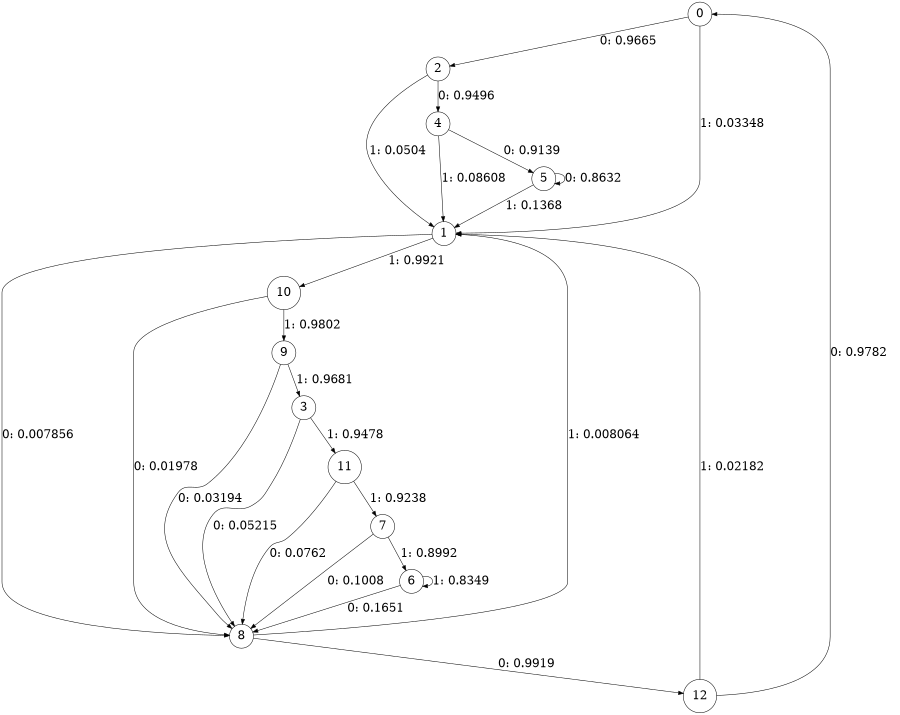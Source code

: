 digraph "ch1_face_source_L9" {
size = "6,8.5";
ratio = "fill";
node [shape = circle];
node [fontsize = 24];
edge [fontsize = 24];
0 -> 2 [label = "0: 0.9665   "];
0 -> 1 [label = "1: 0.03348  "];
1 -> 8 [label = "0: 0.007856  "];
1 -> 10 [label = "1: 0.9921   "];
2 -> 4 [label = "0: 0.9496   "];
2 -> 1 [label = "1: 0.0504   "];
3 -> 8 [label = "0: 0.05215  "];
3 -> 11 [label = "1: 0.9478   "];
4 -> 5 [label = "0: 0.9139   "];
4 -> 1 [label = "1: 0.08608  "];
5 -> 5 [label = "0: 0.8632   "];
5 -> 1 [label = "1: 0.1368   "];
6 -> 8 [label = "0: 0.1651   "];
6 -> 6 [label = "1: 0.8349   "];
7 -> 8 [label = "0: 0.1008   "];
7 -> 6 [label = "1: 0.8992   "];
8 -> 12 [label = "0: 0.9919   "];
8 -> 1 [label = "1: 0.008064  "];
9 -> 8 [label = "0: 0.03194  "];
9 -> 3 [label = "1: 0.9681   "];
10 -> 8 [label = "0: 0.01978  "];
10 -> 9 [label = "1: 0.9802   "];
11 -> 8 [label = "0: 0.0762   "];
11 -> 7 [label = "1: 0.9238   "];
12 -> 0 [label = "0: 0.9782   "];
12 -> 1 [label = "1: 0.02182  "];
}